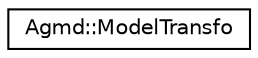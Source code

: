 digraph "Graphical Class Hierarchy"
{
  edge [fontname="Helvetica",fontsize="10",labelfontname="Helvetica",labelfontsize="10"];
  node [fontname="Helvetica",fontsize="10",shape=record];
  rankdir="LR";
  Node1 [label="Agmd::ModelTransfo",height=0.2,width=0.4,color="black", fillcolor="white", style="filled",URL="$struct_agmd_1_1_model_transfo.html"];
}
